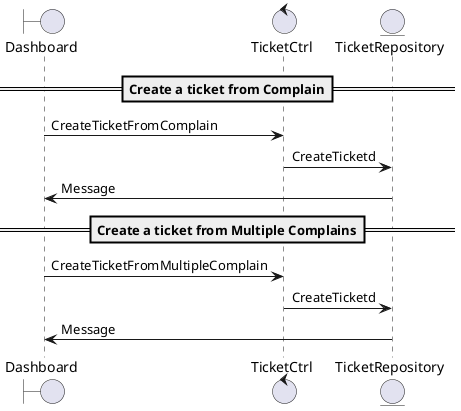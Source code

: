 @startuml

boundary Dashboard
control TicketCtrl
entity TicketRepository

==Create a ticket from Complain==

Dashboard -> TicketCtrl: CreateTicketFromComplain
TicketCtrl -> TicketRepository: CreateTicketd
TicketRepository -> Dashboard: Message

==Create a ticket from Multiple Complains==

Dashboard -> TicketCtrl: CreateTicketFromMultipleComplain
TicketCtrl -> TicketRepository: CreateTicketd
TicketRepository -> Dashboard: Message

@enduml